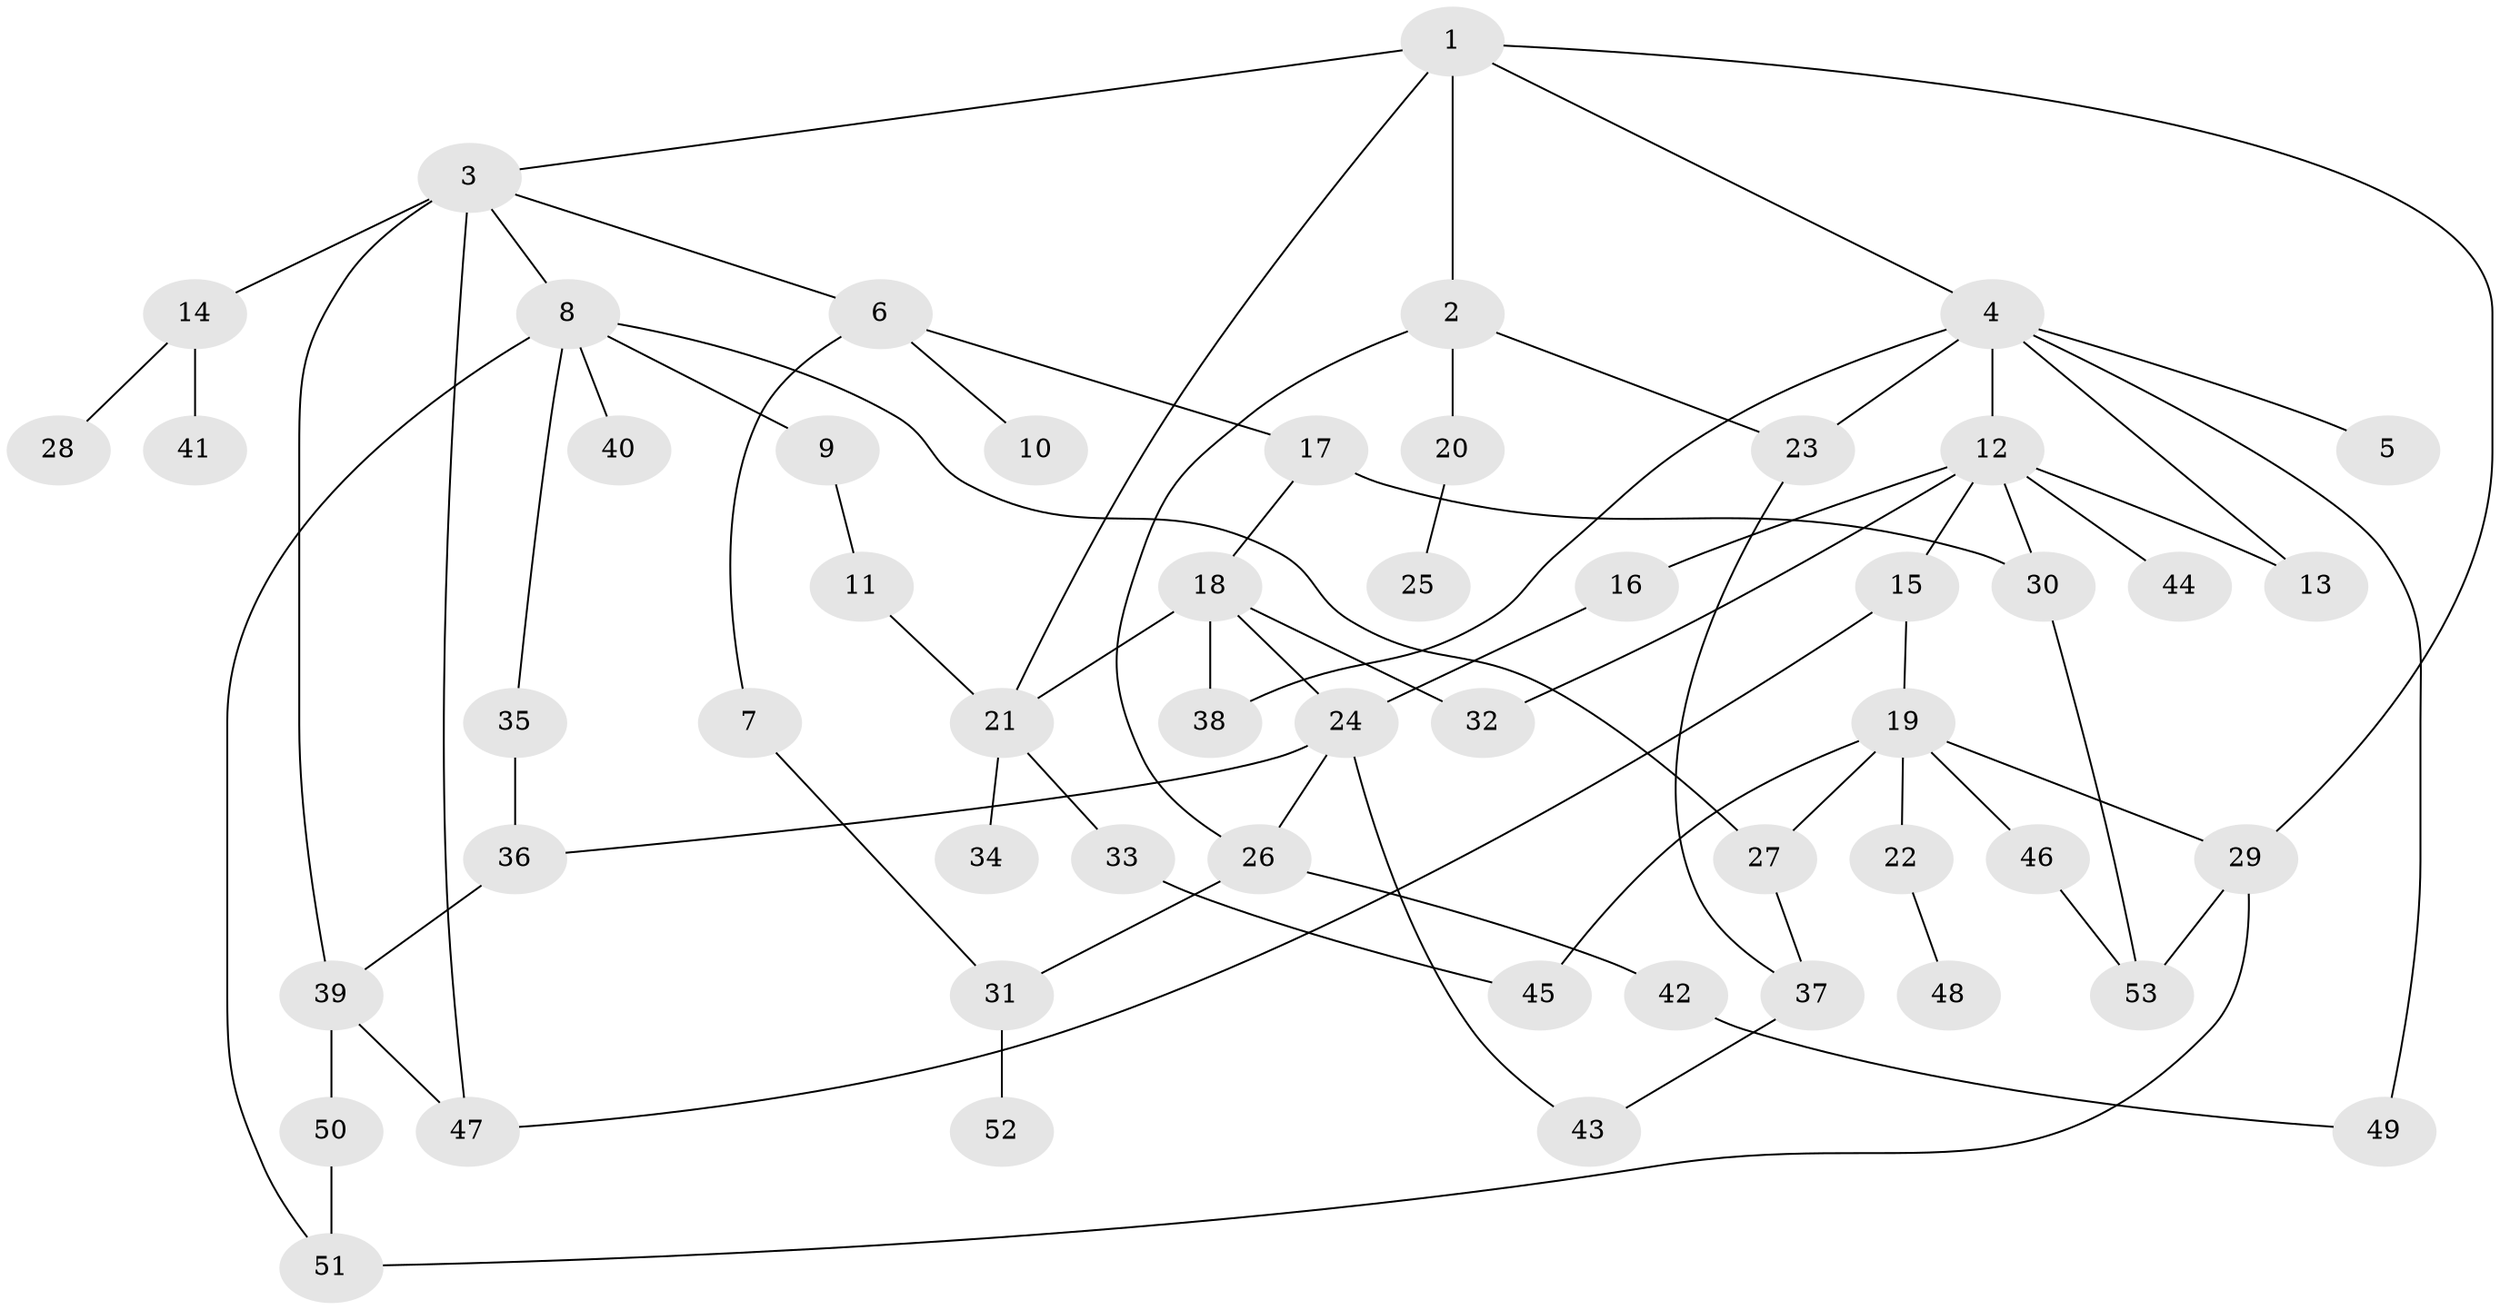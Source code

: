 // coarse degree distribution, {8: 0.09090909090909091, 4: 0.09090909090909091, 5: 0.15151515151515152, 1: 0.21212121212121213, 2: 0.2727272727272727, 3: 0.15151515151515152, 7: 0.030303030303030304}
// Generated by graph-tools (version 1.1) at 2025/41/03/06/25 10:41:28]
// undirected, 53 vertices, 76 edges
graph export_dot {
graph [start="1"]
  node [color=gray90,style=filled];
  1;
  2;
  3;
  4;
  5;
  6;
  7;
  8;
  9;
  10;
  11;
  12;
  13;
  14;
  15;
  16;
  17;
  18;
  19;
  20;
  21;
  22;
  23;
  24;
  25;
  26;
  27;
  28;
  29;
  30;
  31;
  32;
  33;
  34;
  35;
  36;
  37;
  38;
  39;
  40;
  41;
  42;
  43;
  44;
  45;
  46;
  47;
  48;
  49;
  50;
  51;
  52;
  53;
  1 -- 2;
  1 -- 3;
  1 -- 4;
  1 -- 29;
  1 -- 21;
  2 -- 20;
  2 -- 23;
  2 -- 26;
  3 -- 6;
  3 -- 8;
  3 -- 14;
  3 -- 47;
  3 -- 39;
  4 -- 5;
  4 -- 12;
  4 -- 13;
  4 -- 38;
  4 -- 49;
  4 -- 23;
  6 -- 7;
  6 -- 10;
  6 -- 17;
  7 -- 31;
  8 -- 9;
  8 -- 35;
  8 -- 40;
  8 -- 51;
  8 -- 27;
  9 -- 11;
  11 -- 21;
  12 -- 15;
  12 -- 16;
  12 -- 32;
  12 -- 44;
  12 -- 30;
  12 -- 13;
  14 -- 28;
  14 -- 41;
  15 -- 19;
  15 -- 47;
  16 -- 24;
  17 -- 18;
  17 -- 30;
  18 -- 21;
  18 -- 24;
  18 -- 38;
  18 -- 32;
  19 -- 22;
  19 -- 27;
  19 -- 29;
  19 -- 46;
  19 -- 45;
  20 -- 25;
  21 -- 33;
  21 -- 34;
  22 -- 48;
  23 -- 37;
  24 -- 26;
  24 -- 43;
  24 -- 36;
  26 -- 31;
  26 -- 42;
  27 -- 37;
  29 -- 53;
  29 -- 51;
  30 -- 53;
  31 -- 52;
  33 -- 45;
  35 -- 36;
  36 -- 39;
  37 -- 43;
  39 -- 50;
  39 -- 47;
  42 -- 49;
  46 -- 53;
  50 -- 51;
}
